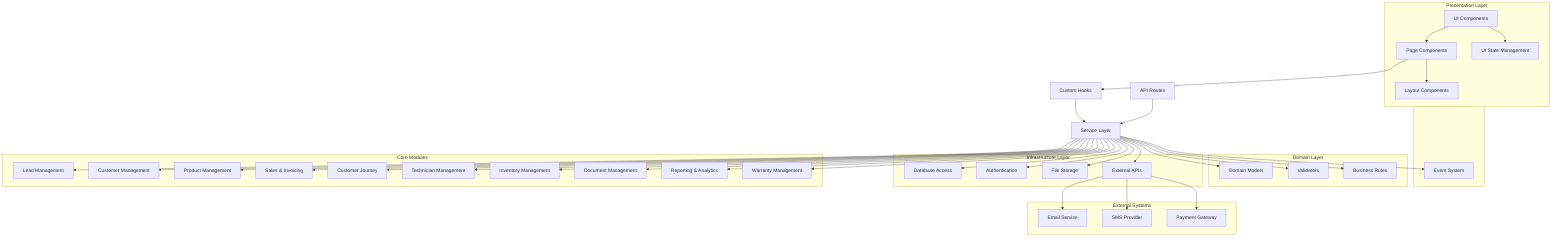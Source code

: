 graph TD
    subgraph "Presentation Layer"
        UI[UI Components]
        Pages[Page Components]
        Layouts[Layout Components]
        UIState[UI State Management]
    end

    subgraph "Application Layer"
        API[API Routes]
        Hooks[Custom Hooks]
        Services[Service Layer]
        Events[Event System]
    end

    subgraph "Domain Layer"
        Models[Domain Models]
        Validators[Validators]
        BusinessRules[Business Rules]
    end

    subgraph "Infrastructure Layer"
        DBAccess[Database Access]
        Auth[Authentication]
        Storage[File Storage]
        ExternalAPIs[External APIs]
    end

    subgraph "External Systems"
        EmailService[Email Service]
        SMSProvider[SMS Provider]
        PaymentGateway[Payment Gateway]
    end

    UI --> Pages
    Pages --> Layouts
    UI --> UIState
    Pages --> Hooks
    
    Hooks --> Services
    API --> Services
    Services --> Events
    
    Services --> Models
    Services --> Validators
    Services --> BusinessRules
    
    Services --> DBAccess
    Services --> Auth
    Services --> Storage
    Services --> ExternalAPIs
    
    ExternalAPIs --> EmailService
    ExternalAPIs --> SMSProvider
    ExternalAPIs --> PaymentGateway
    
    subgraph "Core Modules"
        LeadModule[Lead Management]
        CustomerModule[Customer Management]
        ProductModule[Product Management]
        SalesModule[Sales & Invoicing]
        JourneyModule[Customer Journey]
        TechModule[Technician Management]
        InventoryModule[Inventory Management]
        DocModule[Document Management]
        AnalyticsModule[Reporting & Analytics]
        WarrantyModule[Warranty Management]
    end
    
    Services --> LeadModule
    Services --> CustomerModule
    Services --> ProductModule
    Services --> SalesModule
    Services --> JourneyModule
    Services --> TechModule
    Services --> InventoryModule
    Services --> DocModule
    Services --> AnalyticsModule
    Services --> WarrantyModule